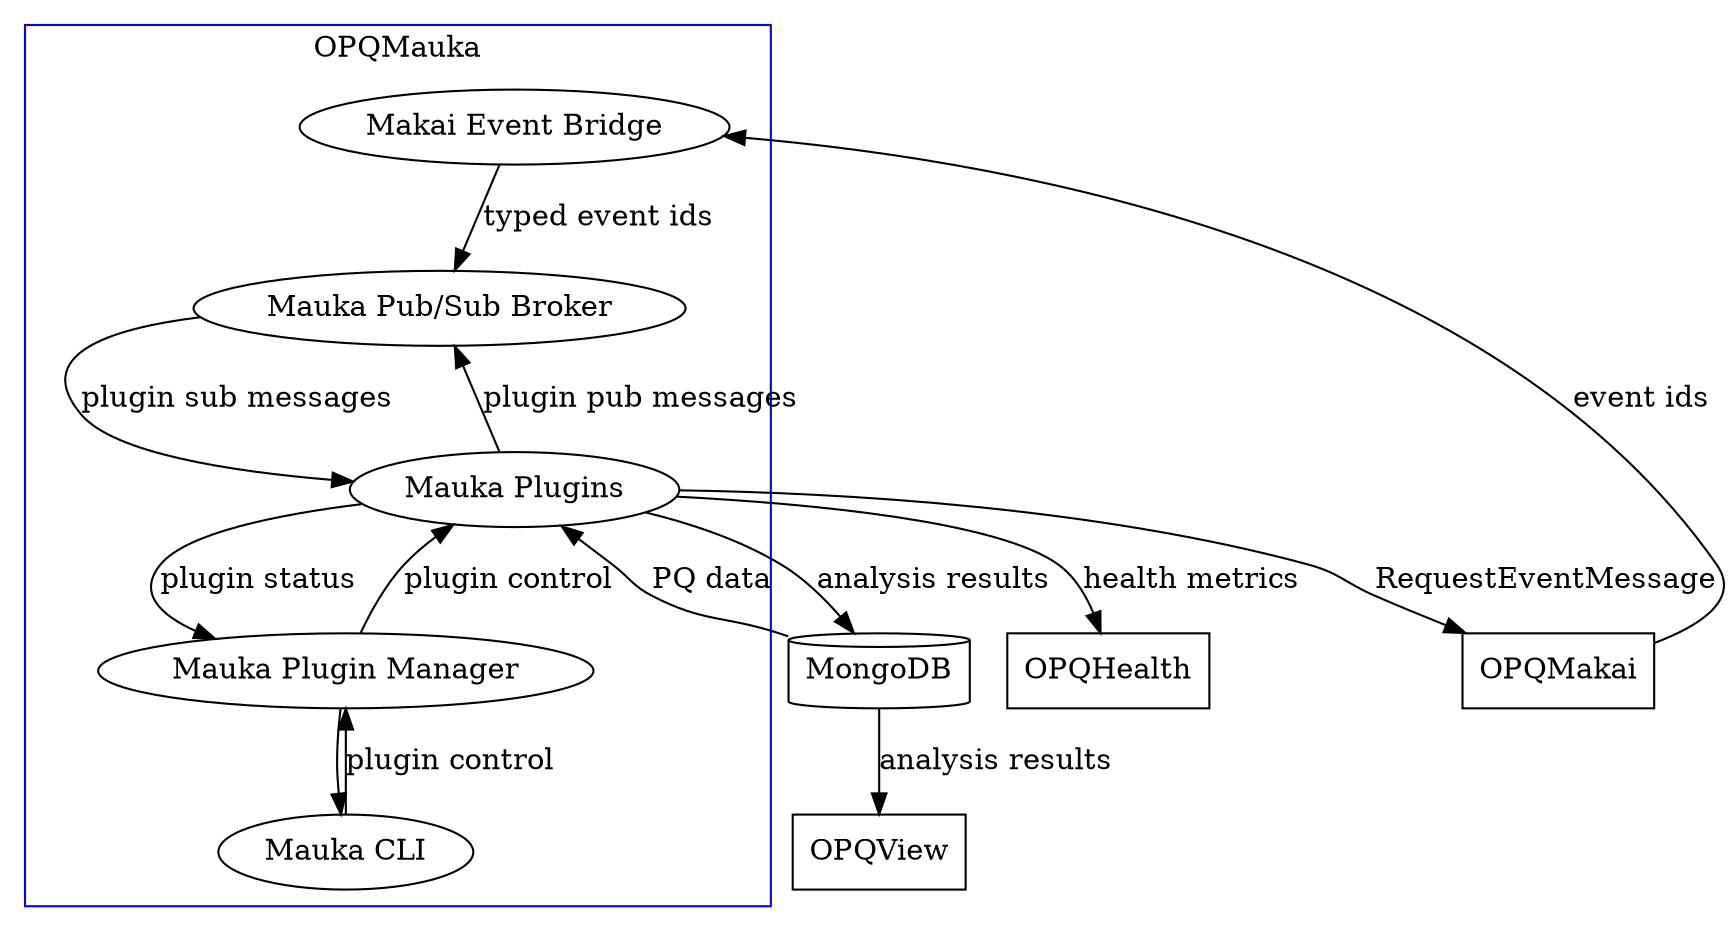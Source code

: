 digraph mauka_services_diagram {
    OPQMakai[shape=box];

    subgraph cluster_mauka {
        label="OPQMauka";
        MakaiEventBridge [label="Makai Event Bridge"];
        PubSubBroker [label="Mauka Pub/Sub Broker"];
        MaukaPlugins [label="Mauka Plugins"];
        MaukaPluginManager [label="Mauka Plugin Manager"];
        MaukaCli [label="Mauka CLI"]
        color=blue;

        MakaiEventBridge -> PubSubBroker [label="typed event ids"]
        PubSubBroker -> MaukaPlugins [label="plugin sub messages"]
        MaukaPlugins -> PubSubBroker [label="plugin pub messages"]
        MaukaPlugins -> MaukaPluginManager [label="plugin status"]
        MaukaPluginManager -> MaukaPlugins [label="plugin control"]
        MaukaCli -> MaukaPluginManager [label="plugin control"]
        MaukaPluginManager -> MaukaCli
    }

    OPQMakai -> MakaiEventBridge [label="event ids"]

    OPQHealth[shape=box];
    OPQView[shape=box]
    MongoDB[shape=cylinder];

    MaukaPlugins -> MongoDB [label="analysis results"]
    MongoDB -> MaukaPlugins [label="PQ data"]
    MaukaPlugins -> OPQHealth [label="health metrics"]

    MongoDB -> OPQView [label="analysis results"]

    MaukaPlugins -> OPQMakai [label="RequestEventMessage"]
}
